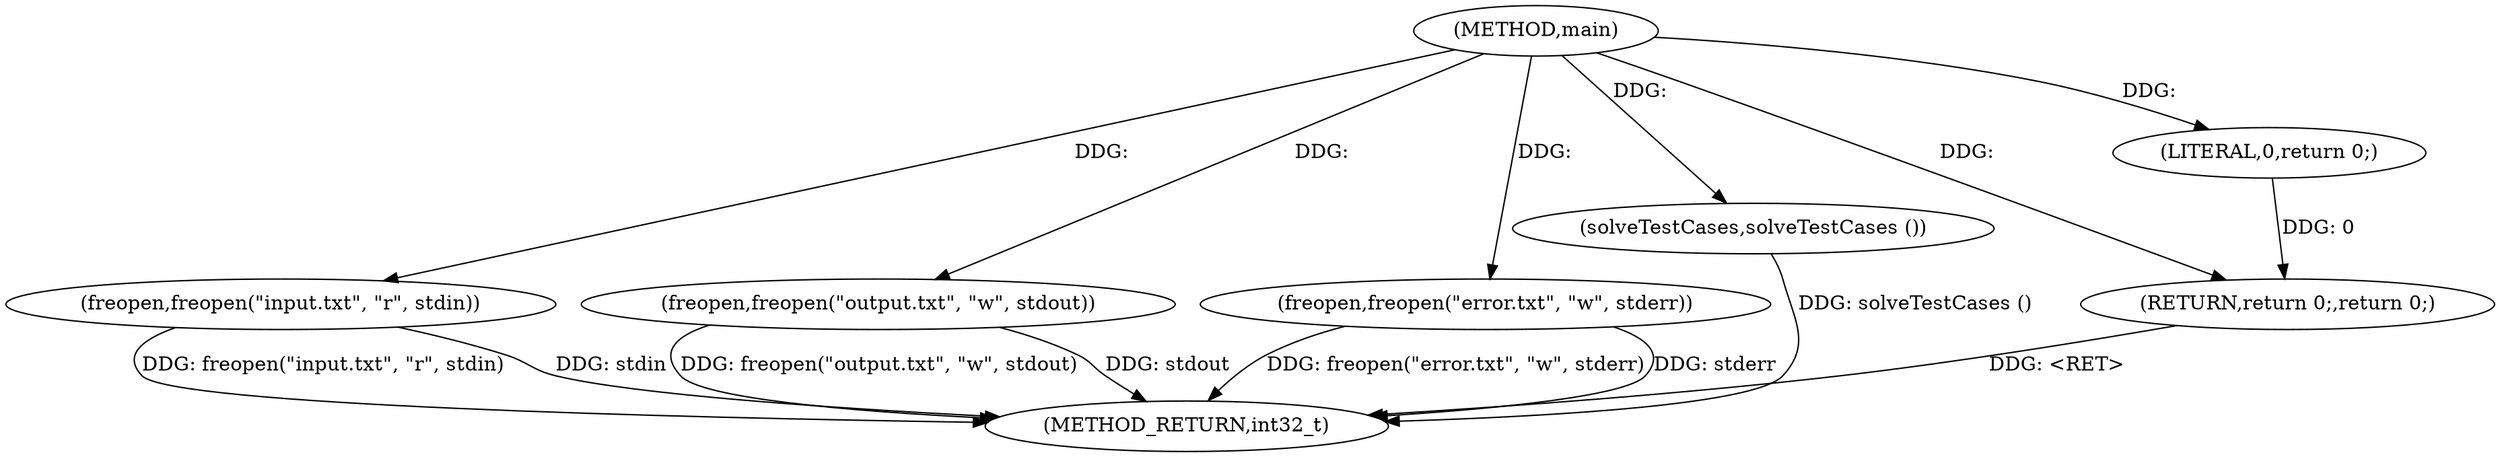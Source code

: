 digraph "main" {  
"1000264" [label = "(METHOD,main)" ]
"1000281" [label = "(METHOD_RETURN,int32_t)" ]
"1000266" [label = "(freopen,freopen(\"input.txt\", \"r\", stdin))" ]
"1000270" [label = "(freopen,freopen(\"output.txt\", \"w\", stdout))" ]
"1000274" [label = "(freopen,freopen(\"error.txt\", \"w\", stderr))" ]
"1000278" [label = "(solveTestCases,solveTestCases ())" ]
"1000279" [label = "(RETURN,return 0;,return 0;)" ]
"1000280" [label = "(LITERAL,0,return 0;)" ]
  "1000266" -> "1000281"  [ label = "DDG: freopen(\"input.txt\", \"r\", stdin)"] 
  "1000270" -> "1000281"  [ label = "DDG: freopen(\"output.txt\", \"w\", stdout)"] 
  "1000274" -> "1000281"  [ label = "DDG: freopen(\"error.txt\", \"w\", stderr)"] 
  "1000278" -> "1000281"  [ label = "DDG: solveTestCases ()"] 
  "1000279" -> "1000281"  [ label = "DDG: <RET>"] 
  "1000266" -> "1000281"  [ label = "DDG: stdin"] 
  "1000270" -> "1000281"  [ label = "DDG: stdout"] 
  "1000274" -> "1000281"  [ label = "DDG: stderr"] 
  "1000264" -> "1000278"  [ label = "DDG: "] 
  "1000280" -> "1000279"  [ label = "DDG: 0"] 
  "1000264" -> "1000279"  [ label = "DDG: "] 
  "1000264" -> "1000266"  [ label = "DDG: "] 
  "1000264" -> "1000270"  [ label = "DDG: "] 
  "1000264" -> "1000274"  [ label = "DDG: "] 
  "1000264" -> "1000280"  [ label = "DDG: "] 
}
